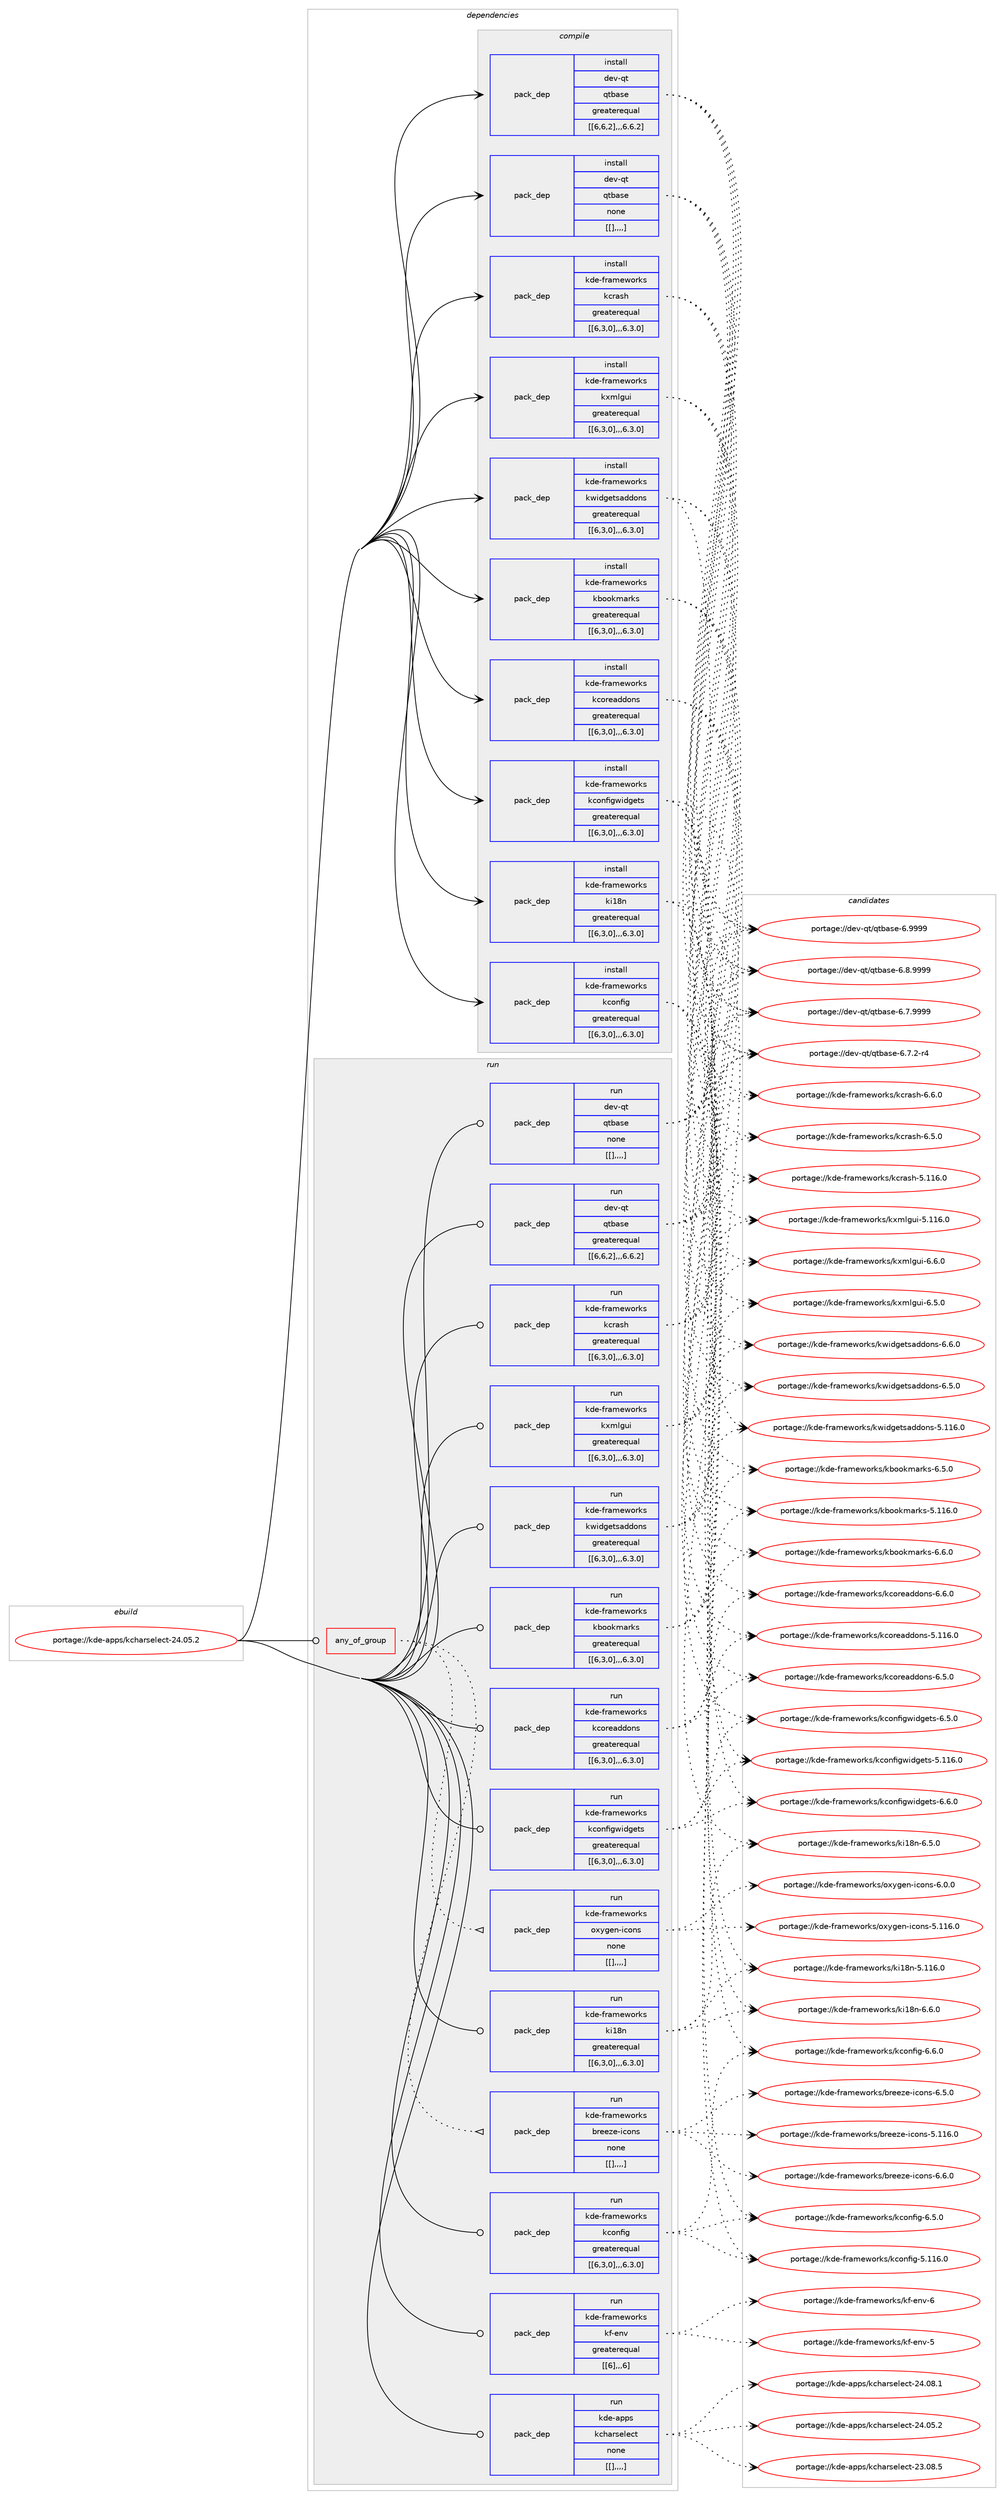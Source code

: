 digraph prolog {

# *************
# Graph options
# *************

newrank=true;
concentrate=true;
compound=true;
graph [rankdir=LR,fontname=Helvetica,fontsize=10,ranksep=1.5];#, ranksep=2.5, nodesep=0.2];
edge  [arrowhead=vee];
node  [fontname=Helvetica,fontsize=10];

# **********
# The ebuild
# **********

subgraph cluster_leftcol {
color=gray;
label=<<i>ebuild</i>>;
id [label="portage://kde-apps/kcharselect-24.05.2", color=red, width=4, href="../kde-apps/kcharselect-24.05.2.svg"];
}

# ****************
# The dependencies
# ****************

subgraph cluster_midcol {
color=gray;
label=<<i>dependencies</i>>;
subgraph cluster_compile {
fillcolor="#eeeeee";
style=filled;
label=<<i>compile</i>>;
subgraph pack186073 {
dependency256812 [label=<<TABLE BORDER="0" CELLBORDER="1" CELLSPACING="0" CELLPADDING="4" WIDTH="220"><TR><TD ROWSPAN="6" CELLPADDING="30">pack_dep</TD></TR><TR><TD WIDTH="110">install</TD></TR><TR><TD>dev-qt</TD></TR><TR><TD>qtbase</TD></TR><TR><TD>greaterequal</TD></TR><TR><TD>[[6,6,2],,,6.6.2]</TD></TR></TABLE>>, shape=none, color=blue];
}
id:e -> dependency256812:w [weight=20,style="solid",arrowhead="vee"];
subgraph pack186074 {
dependency256813 [label=<<TABLE BORDER="0" CELLBORDER="1" CELLSPACING="0" CELLPADDING="4" WIDTH="220"><TR><TD ROWSPAN="6" CELLPADDING="30">pack_dep</TD></TR><TR><TD WIDTH="110">install</TD></TR><TR><TD>dev-qt</TD></TR><TR><TD>qtbase</TD></TR><TR><TD>none</TD></TR><TR><TD>[[],,,,]</TD></TR></TABLE>>, shape=none, color=blue];
}
id:e -> dependency256813:w [weight=20,style="solid",arrowhead="vee"];
subgraph pack186075 {
dependency256814 [label=<<TABLE BORDER="0" CELLBORDER="1" CELLSPACING="0" CELLPADDING="4" WIDTH="220"><TR><TD ROWSPAN="6" CELLPADDING="30">pack_dep</TD></TR><TR><TD WIDTH="110">install</TD></TR><TR><TD>kde-frameworks</TD></TR><TR><TD>kbookmarks</TD></TR><TR><TD>greaterequal</TD></TR><TR><TD>[[6,3,0],,,6.3.0]</TD></TR></TABLE>>, shape=none, color=blue];
}
id:e -> dependency256814:w [weight=20,style="solid",arrowhead="vee"];
subgraph pack186076 {
dependency256815 [label=<<TABLE BORDER="0" CELLBORDER="1" CELLSPACING="0" CELLPADDING="4" WIDTH="220"><TR><TD ROWSPAN="6" CELLPADDING="30">pack_dep</TD></TR><TR><TD WIDTH="110">install</TD></TR><TR><TD>kde-frameworks</TD></TR><TR><TD>kconfig</TD></TR><TR><TD>greaterequal</TD></TR><TR><TD>[[6,3,0],,,6.3.0]</TD></TR></TABLE>>, shape=none, color=blue];
}
id:e -> dependency256815:w [weight=20,style="solid",arrowhead="vee"];
subgraph pack186077 {
dependency256816 [label=<<TABLE BORDER="0" CELLBORDER="1" CELLSPACING="0" CELLPADDING="4" WIDTH="220"><TR><TD ROWSPAN="6" CELLPADDING="30">pack_dep</TD></TR><TR><TD WIDTH="110">install</TD></TR><TR><TD>kde-frameworks</TD></TR><TR><TD>kconfigwidgets</TD></TR><TR><TD>greaterequal</TD></TR><TR><TD>[[6,3,0],,,6.3.0]</TD></TR></TABLE>>, shape=none, color=blue];
}
id:e -> dependency256816:w [weight=20,style="solid",arrowhead="vee"];
subgraph pack186078 {
dependency256817 [label=<<TABLE BORDER="0" CELLBORDER="1" CELLSPACING="0" CELLPADDING="4" WIDTH="220"><TR><TD ROWSPAN="6" CELLPADDING="30">pack_dep</TD></TR><TR><TD WIDTH="110">install</TD></TR><TR><TD>kde-frameworks</TD></TR><TR><TD>kcoreaddons</TD></TR><TR><TD>greaterequal</TD></TR><TR><TD>[[6,3,0],,,6.3.0]</TD></TR></TABLE>>, shape=none, color=blue];
}
id:e -> dependency256817:w [weight=20,style="solid",arrowhead="vee"];
subgraph pack186079 {
dependency256818 [label=<<TABLE BORDER="0" CELLBORDER="1" CELLSPACING="0" CELLPADDING="4" WIDTH="220"><TR><TD ROWSPAN="6" CELLPADDING="30">pack_dep</TD></TR><TR><TD WIDTH="110">install</TD></TR><TR><TD>kde-frameworks</TD></TR><TR><TD>kcrash</TD></TR><TR><TD>greaterequal</TD></TR><TR><TD>[[6,3,0],,,6.3.0]</TD></TR></TABLE>>, shape=none, color=blue];
}
id:e -> dependency256818:w [weight=20,style="solid",arrowhead="vee"];
subgraph pack186080 {
dependency256819 [label=<<TABLE BORDER="0" CELLBORDER="1" CELLSPACING="0" CELLPADDING="4" WIDTH="220"><TR><TD ROWSPAN="6" CELLPADDING="30">pack_dep</TD></TR><TR><TD WIDTH="110">install</TD></TR><TR><TD>kde-frameworks</TD></TR><TR><TD>ki18n</TD></TR><TR><TD>greaterequal</TD></TR><TR><TD>[[6,3,0],,,6.3.0]</TD></TR></TABLE>>, shape=none, color=blue];
}
id:e -> dependency256819:w [weight=20,style="solid",arrowhead="vee"];
subgraph pack186081 {
dependency256820 [label=<<TABLE BORDER="0" CELLBORDER="1" CELLSPACING="0" CELLPADDING="4" WIDTH="220"><TR><TD ROWSPAN="6" CELLPADDING="30">pack_dep</TD></TR><TR><TD WIDTH="110">install</TD></TR><TR><TD>kde-frameworks</TD></TR><TR><TD>kwidgetsaddons</TD></TR><TR><TD>greaterequal</TD></TR><TR><TD>[[6,3,0],,,6.3.0]</TD></TR></TABLE>>, shape=none, color=blue];
}
id:e -> dependency256820:w [weight=20,style="solid",arrowhead="vee"];
subgraph pack186082 {
dependency256821 [label=<<TABLE BORDER="0" CELLBORDER="1" CELLSPACING="0" CELLPADDING="4" WIDTH="220"><TR><TD ROWSPAN="6" CELLPADDING="30">pack_dep</TD></TR><TR><TD WIDTH="110">install</TD></TR><TR><TD>kde-frameworks</TD></TR><TR><TD>kxmlgui</TD></TR><TR><TD>greaterequal</TD></TR><TR><TD>[[6,3,0],,,6.3.0]</TD></TR></TABLE>>, shape=none, color=blue];
}
id:e -> dependency256821:w [weight=20,style="solid",arrowhead="vee"];
}
subgraph cluster_compileandrun {
fillcolor="#eeeeee";
style=filled;
label=<<i>compile and run</i>>;
}
subgraph cluster_run {
fillcolor="#eeeeee";
style=filled;
label=<<i>run</i>>;
subgraph any1585 {
dependency256822 [label=<<TABLE BORDER="0" CELLBORDER="1" CELLSPACING="0" CELLPADDING="4"><TR><TD CELLPADDING="10">any_of_group</TD></TR></TABLE>>, shape=none, color=red];subgraph pack186083 {
dependency256823 [label=<<TABLE BORDER="0" CELLBORDER="1" CELLSPACING="0" CELLPADDING="4" WIDTH="220"><TR><TD ROWSPAN="6" CELLPADDING="30">pack_dep</TD></TR><TR><TD WIDTH="110">run</TD></TR><TR><TD>kde-frameworks</TD></TR><TR><TD>breeze-icons</TD></TR><TR><TD>none</TD></TR><TR><TD>[[],,,,]</TD></TR></TABLE>>, shape=none, color=blue];
}
dependency256822:e -> dependency256823:w [weight=20,style="dotted",arrowhead="oinv"];
subgraph pack186084 {
dependency256824 [label=<<TABLE BORDER="0" CELLBORDER="1" CELLSPACING="0" CELLPADDING="4" WIDTH="220"><TR><TD ROWSPAN="6" CELLPADDING="30">pack_dep</TD></TR><TR><TD WIDTH="110">run</TD></TR><TR><TD>kde-frameworks</TD></TR><TR><TD>oxygen-icons</TD></TR><TR><TD>none</TD></TR><TR><TD>[[],,,,]</TD></TR></TABLE>>, shape=none, color=blue];
}
dependency256822:e -> dependency256824:w [weight=20,style="dotted",arrowhead="oinv"];
}
id:e -> dependency256822:w [weight=20,style="solid",arrowhead="odot"];
subgraph pack186085 {
dependency256825 [label=<<TABLE BORDER="0" CELLBORDER="1" CELLSPACING="0" CELLPADDING="4" WIDTH="220"><TR><TD ROWSPAN="6" CELLPADDING="30">pack_dep</TD></TR><TR><TD WIDTH="110">run</TD></TR><TR><TD>dev-qt</TD></TR><TR><TD>qtbase</TD></TR><TR><TD>greaterequal</TD></TR><TR><TD>[[6,6,2],,,6.6.2]</TD></TR></TABLE>>, shape=none, color=blue];
}
id:e -> dependency256825:w [weight=20,style="solid",arrowhead="odot"];
subgraph pack186086 {
dependency256826 [label=<<TABLE BORDER="0" CELLBORDER="1" CELLSPACING="0" CELLPADDING="4" WIDTH="220"><TR><TD ROWSPAN="6" CELLPADDING="30">pack_dep</TD></TR><TR><TD WIDTH="110">run</TD></TR><TR><TD>dev-qt</TD></TR><TR><TD>qtbase</TD></TR><TR><TD>none</TD></TR><TR><TD>[[],,,,]</TD></TR></TABLE>>, shape=none, color=blue];
}
id:e -> dependency256826:w [weight=20,style="solid",arrowhead="odot"];
subgraph pack186087 {
dependency256827 [label=<<TABLE BORDER="0" CELLBORDER="1" CELLSPACING="0" CELLPADDING="4" WIDTH="220"><TR><TD ROWSPAN="6" CELLPADDING="30">pack_dep</TD></TR><TR><TD WIDTH="110">run</TD></TR><TR><TD>kde-frameworks</TD></TR><TR><TD>kbookmarks</TD></TR><TR><TD>greaterequal</TD></TR><TR><TD>[[6,3,0],,,6.3.0]</TD></TR></TABLE>>, shape=none, color=blue];
}
id:e -> dependency256827:w [weight=20,style="solid",arrowhead="odot"];
subgraph pack186088 {
dependency256828 [label=<<TABLE BORDER="0" CELLBORDER="1" CELLSPACING="0" CELLPADDING="4" WIDTH="220"><TR><TD ROWSPAN="6" CELLPADDING="30">pack_dep</TD></TR><TR><TD WIDTH="110">run</TD></TR><TR><TD>kde-frameworks</TD></TR><TR><TD>kconfig</TD></TR><TR><TD>greaterequal</TD></TR><TR><TD>[[6,3,0],,,6.3.0]</TD></TR></TABLE>>, shape=none, color=blue];
}
id:e -> dependency256828:w [weight=20,style="solid",arrowhead="odot"];
subgraph pack186089 {
dependency256829 [label=<<TABLE BORDER="0" CELLBORDER="1" CELLSPACING="0" CELLPADDING="4" WIDTH="220"><TR><TD ROWSPAN="6" CELLPADDING="30">pack_dep</TD></TR><TR><TD WIDTH="110">run</TD></TR><TR><TD>kde-frameworks</TD></TR><TR><TD>kconfigwidgets</TD></TR><TR><TD>greaterequal</TD></TR><TR><TD>[[6,3,0],,,6.3.0]</TD></TR></TABLE>>, shape=none, color=blue];
}
id:e -> dependency256829:w [weight=20,style="solid",arrowhead="odot"];
subgraph pack186090 {
dependency256830 [label=<<TABLE BORDER="0" CELLBORDER="1" CELLSPACING="0" CELLPADDING="4" WIDTH="220"><TR><TD ROWSPAN="6" CELLPADDING="30">pack_dep</TD></TR><TR><TD WIDTH="110">run</TD></TR><TR><TD>kde-frameworks</TD></TR><TR><TD>kcoreaddons</TD></TR><TR><TD>greaterequal</TD></TR><TR><TD>[[6,3,0],,,6.3.0]</TD></TR></TABLE>>, shape=none, color=blue];
}
id:e -> dependency256830:w [weight=20,style="solid",arrowhead="odot"];
subgraph pack186091 {
dependency256831 [label=<<TABLE BORDER="0" CELLBORDER="1" CELLSPACING="0" CELLPADDING="4" WIDTH="220"><TR><TD ROWSPAN="6" CELLPADDING="30">pack_dep</TD></TR><TR><TD WIDTH="110">run</TD></TR><TR><TD>kde-frameworks</TD></TR><TR><TD>kcrash</TD></TR><TR><TD>greaterequal</TD></TR><TR><TD>[[6,3,0],,,6.3.0]</TD></TR></TABLE>>, shape=none, color=blue];
}
id:e -> dependency256831:w [weight=20,style="solid",arrowhead="odot"];
subgraph pack186092 {
dependency256832 [label=<<TABLE BORDER="0" CELLBORDER="1" CELLSPACING="0" CELLPADDING="4" WIDTH="220"><TR><TD ROWSPAN="6" CELLPADDING="30">pack_dep</TD></TR><TR><TD WIDTH="110">run</TD></TR><TR><TD>kde-frameworks</TD></TR><TR><TD>kf-env</TD></TR><TR><TD>greaterequal</TD></TR><TR><TD>[[6],,,6]</TD></TR></TABLE>>, shape=none, color=blue];
}
id:e -> dependency256832:w [weight=20,style="solid",arrowhead="odot"];
subgraph pack186093 {
dependency256833 [label=<<TABLE BORDER="0" CELLBORDER="1" CELLSPACING="0" CELLPADDING="4" WIDTH="220"><TR><TD ROWSPAN="6" CELLPADDING="30">pack_dep</TD></TR><TR><TD WIDTH="110">run</TD></TR><TR><TD>kde-frameworks</TD></TR><TR><TD>ki18n</TD></TR><TR><TD>greaterequal</TD></TR><TR><TD>[[6,3,0],,,6.3.0]</TD></TR></TABLE>>, shape=none, color=blue];
}
id:e -> dependency256833:w [weight=20,style="solid",arrowhead="odot"];
subgraph pack186094 {
dependency256834 [label=<<TABLE BORDER="0" CELLBORDER="1" CELLSPACING="0" CELLPADDING="4" WIDTH="220"><TR><TD ROWSPAN="6" CELLPADDING="30">pack_dep</TD></TR><TR><TD WIDTH="110">run</TD></TR><TR><TD>kde-frameworks</TD></TR><TR><TD>kwidgetsaddons</TD></TR><TR><TD>greaterequal</TD></TR><TR><TD>[[6,3,0],,,6.3.0]</TD></TR></TABLE>>, shape=none, color=blue];
}
id:e -> dependency256834:w [weight=20,style="solid",arrowhead="odot"];
subgraph pack186095 {
dependency256835 [label=<<TABLE BORDER="0" CELLBORDER="1" CELLSPACING="0" CELLPADDING="4" WIDTH="220"><TR><TD ROWSPAN="6" CELLPADDING="30">pack_dep</TD></TR><TR><TD WIDTH="110">run</TD></TR><TR><TD>kde-frameworks</TD></TR><TR><TD>kxmlgui</TD></TR><TR><TD>greaterequal</TD></TR><TR><TD>[[6,3,0],,,6.3.0]</TD></TR></TABLE>>, shape=none, color=blue];
}
id:e -> dependency256835:w [weight=20,style="solid",arrowhead="odot"];
subgraph pack186096 {
dependency256836 [label=<<TABLE BORDER="0" CELLBORDER="1" CELLSPACING="0" CELLPADDING="4" WIDTH="220"><TR><TD ROWSPAN="6" CELLPADDING="30">pack_dep</TD></TR><TR><TD WIDTH="110">run</TD></TR><TR><TD>kde-apps</TD></TR><TR><TD>kcharselect</TD></TR><TR><TD>none</TD></TR><TR><TD>[[],,,,]</TD></TR></TABLE>>, shape=none, color=blue];
}
id:e -> dependency256836:w [weight=20,style="solid",arrowhead="odot"];
}
}

# **************
# The candidates
# **************

subgraph cluster_choices {
rank=same;
color=gray;
label=<<i>candidates</i>>;

subgraph choice186073 {
color=black;
nodesep=1;
choice1001011184511311647113116989711510145544657575757 [label="portage://dev-qt/qtbase-6.9999", color=red, width=4,href="../dev-qt/qtbase-6.9999.svg"];
choice10010111845113116471131169897115101455446564657575757 [label="portage://dev-qt/qtbase-6.8.9999", color=red, width=4,href="../dev-qt/qtbase-6.8.9999.svg"];
choice10010111845113116471131169897115101455446554657575757 [label="portage://dev-qt/qtbase-6.7.9999", color=red, width=4,href="../dev-qt/qtbase-6.7.9999.svg"];
choice100101118451131164711311698971151014554465546504511452 [label="portage://dev-qt/qtbase-6.7.2-r4", color=red, width=4,href="../dev-qt/qtbase-6.7.2-r4.svg"];
dependency256812:e -> choice1001011184511311647113116989711510145544657575757:w [style=dotted,weight="100"];
dependency256812:e -> choice10010111845113116471131169897115101455446564657575757:w [style=dotted,weight="100"];
dependency256812:e -> choice10010111845113116471131169897115101455446554657575757:w [style=dotted,weight="100"];
dependency256812:e -> choice100101118451131164711311698971151014554465546504511452:w [style=dotted,weight="100"];
}
subgraph choice186074 {
color=black;
nodesep=1;
choice1001011184511311647113116989711510145544657575757 [label="portage://dev-qt/qtbase-6.9999", color=red, width=4,href="../dev-qt/qtbase-6.9999.svg"];
choice10010111845113116471131169897115101455446564657575757 [label="portage://dev-qt/qtbase-6.8.9999", color=red, width=4,href="../dev-qt/qtbase-6.8.9999.svg"];
choice10010111845113116471131169897115101455446554657575757 [label="portage://dev-qt/qtbase-6.7.9999", color=red, width=4,href="../dev-qt/qtbase-6.7.9999.svg"];
choice100101118451131164711311698971151014554465546504511452 [label="portage://dev-qt/qtbase-6.7.2-r4", color=red, width=4,href="../dev-qt/qtbase-6.7.2-r4.svg"];
dependency256813:e -> choice1001011184511311647113116989711510145544657575757:w [style=dotted,weight="100"];
dependency256813:e -> choice10010111845113116471131169897115101455446564657575757:w [style=dotted,weight="100"];
dependency256813:e -> choice10010111845113116471131169897115101455446554657575757:w [style=dotted,weight="100"];
dependency256813:e -> choice100101118451131164711311698971151014554465546504511452:w [style=dotted,weight="100"];
}
subgraph choice186075 {
color=black;
nodesep=1;
choice1071001014510211497109101119111114107115471079811111110710997114107115455446544648 [label="portage://kde-frameworks/kbookmarks-6.6.0", color=red, width=4,href="../kde-frameworks/kbookmarks-6.6.0.svg"];
choice1071001014510211497109101119111114107115471079811111110710997114107115455446534648 [label="portage://kde-frameworks/kbookmarks-6.5.0", color=red, width=4,href="../kde-frameworks/kbookmarks-6.5.0.svg"];
choice10710010145102114971091011191111141071154710798111111107109971141071154553464949544648 [label="portage://kde-frameworks/kbookmarks-5.116.0", color=red, width=4,href="../kde-frameworks/kbookmarks-5.116.0.svg"];
dependency256814:e -> choice1071001014510211497109101119111114107115471079811111110710997114107115455446544648:w [style=dotted,weight="100"];
dependency256814:e -> choice1071001014510211497109101119111114107115471079811111110710997114107115455446534648:w [style=dotted,weight="100"];
dependency256814:e -> choice10710010145102114971091011191111141071154710798111111107109971141071154553464949544648:w [style=dotted,weight="100"];
}
subgraph choice186076 {
color=black;
nodesep=1;
choice10710010145102114971091011191111141071154710799111110102105103455446544648 [label="portage://kde-frameworks/kconfig-6.6.0", color=red, width=4,href="../kde-frameworks/kconfig-6.6.0.svg"];
choice10710010145102114971091011191111141071154710799111110102105103455446534648 [label="portage://kde-frameworks/kconfig-6.5.0", color=red, width=4,href="../kde-frameworks/kconfig-6.5.0.svg"];
choice107100101451021149710910111911111410711547107991111101021051034553464949544648 [label="portage://kde-frameworks/kconfig-5.116.0", color=red, width=4,href="../kde-frameworks/kconfig-5.116.0.svg"];
dependency256815:e -> choice10710010145102114971091011191111141071154710799111110102105103455446544648:w [style=dotted,weight="100"];
dependency256815:e -> choice10710010145102114971091011191111141071154710799111110102105103455446534648:w [style=dotted,weight="100"];
dependency256815:e -> choice107100101451021149710910111911111410711547107991111101021051034553464949544648:w [style=dotted,weight="100"];
}
subgraph choice186077 {
color=black;
nodesep=1;
choice10710010145102114971091011191111141071154710799111110102105103119105100103101116115455446544648 [label="portage://kde-frameworks/kconfigwidgets-6.6.0", color=red, width=4,href="../kde-frameworks/kconfigwidgets-6.6.0.svg"];
choice10710010145102114971091011191111141071154710799111110102105103119105100103101116115455446534648 [label="portage://kde-frameworks/kconfigwidgets-6.5.0", color=red, width=4,href="../kde-frameworks/kconfigwidgets-6.5.0.svg"];
choice107100101451021149710910111911111410711547107991111101021051031191051001031011161154553464949544648 [label="portage://kde-frameworks/kconfigwidgets-5.116.0", color=red, width=4,href="../kde-frameworks/kconfigwidgets-5.116.0.svg"];
dependency256816:e -> choice10710010145102114971091011191111141071154710799111110102105103119105100103101116115455446544648:w [style=dotted,weight="100"];
dependency256816:e -> choice10710010145102114971091011191111141071154710799111110102105103119105100103101116115455446534648:w [style=dotted,weight="100"];
dependency256816:e -> choice107100101451021149710910111911111410711547107991111101021051031191051001031011161154553464949544648:w [style=dotted,weight="100"];
}
subgraph choice186078 {
color=black;
nodesep=1;
choice1071001014510211497109101119111114107115471079911111410197100100111110115455446544648 [label="portage://kde-frameworks/kcoreaddons-6.6.0", color=red, width=4,href="../kde-frameworks/kcoreaddons-6.6.0.svg"];
choice1071001014510211497109101119111114107115471079911111410197100100111110115455446534648 [label="portage://kde-frameworks/kcoreaddons-6.5.0", color=red, width=4,href="../kde-frameworks/kcoreaddons-6.5.0.svg"];
choice10710010145102114971091011191111141071154710799111114101971001001111101154553464949544648 [label="portage://kde-frameworks/kcoreaddons-5.116.0", color=red, width=4,href="../kde-frameworks/kcoreaddons-5.116.0.svg"];
dependency256817:e -> choice1071001014510211497109101119111114107115471079911111410197100100111110115455446544648:w [style=dotted,weight="100"];
dependency256817:e -> choice1071001014510211497109101119111114107115471079911111410197100100111110115455446534648:w [style=dotted,weight="100"];
dependency256817:e -> choice10710010145102114971091011191111141071154710799111114101971001001111101154553464949544648:w [style=dotted,weight="100"];
}
subgraph choice186079 {
color=black;
nodesep=1;
choice1071001014510211497109101119111114107115471079911497115104455446544648 [label="portage://kde-frameworks/kcrash-6.6.0", color=red, width=4,href="../kde-frameworks/kcrash-6.6.0.svg"];
choice1071001014510211497109101119111114107115471079911497115104455446534648 [label="portage://kde-frameworks/kcrash-6.5.0", color=red, width=4,href="../kde-frameworks/kcrash-6.5.0.svg"];
choice10710010145102114971091011191111141071154710799114971151044553464949544648 [label="portage://kde-frameworks/kcrash-5.116.0", color=red, width=4,href="../kde-frameworks/kcrash-5.116.0.svg"];
dependency256818:e -> choice1071001014510211497109101119111114107115471079911497115104455446544648:w [style=dotted,weight="100"];
dependency256818:e -> choice1071001014510211497109101119111114107115471079911497115104455446534648:w [style=dotted,weight="100"];
dependency256818:e -> choice10710010145102114971091011191111141071154710799114971151044553464949544648:w [style=dotted,weight="100"];
}
subgraph choice186080 {
color=black;
nodesep=1;
choice1071001014510211497109101119111114107115471071054956110455446544648 [label="portage://kde-frameworks/ki18n-6.6.0", color=red, width=4,href="../kde-frameworks/ki18n-6.6.0.svg"];
choice1071001014510211497109101119111114107115471071054956110455446534648 [label="portage://kde-frameworks/ki18n-6.5.0", color=red, width=4,href="../kde-frameworks/ki18n-6.5.0.svg"];
choice10710010145102114971091011191111141071154710710549561104553464949544648 [label="portage://kde-frameworks/ki18n-5.116.0", color=red, width=4,href="../kde-frameworks/ki18n-5.116.0.svg"];
dependency256819:e -> choice1071001014510211497109101119111114107115471071054956110455446544648:w [style=dotted,weight="100"];
dependency256819:e -> choice1071001014510211497109101119111114107115471071054956110455446534648:w [style=dotted,weight="100"];
dependency256819:e -> choice10710010145102114971091011191111141071154710710549561104553464949544648:w [style=dotted,weight="100"];
}
subgraph choice186081 {
color=black;
nodesep=1;
choice10710010145102114971091011191111141071154710711910510010310111611597100100111110115455446544648 [label="portage://kde-frameworks/kwidgetsaddons-6.6.0", color=red, width=4,href="../kde-frameworks/kwidgetsaddons-6.6.0.svg"];
choice10710010145102114971091011191111141071154710711910510010310111611597100100111110115455446534648 [label="portage://kde-frameworks/kwidgetsaddons-6.5.0", color=red, width=4,href="../kde-frameworks/kwidgetsaddons-6.5.0.svg"];
choice107100101451021149710910111911111410711547107119105100103101116115971001001111101154553464949544648 [label="portage://kde-frameworks/kwidgetsaddons-5.116.0", color=red, width=4,href="../kde-frameworks/kwidgetsaddons-5.116.0.svg"];
dependency256820:e -> choice10710010145102114971091011191111141071154710711910510010310111611597100100111110115455446544648:w [style=dotted,weight="100"];
dependency256820:e -> choice10710010145102114971091011191111141071154710711910510010310111611597100100111110115455446534648:w [style=dotted,weight="100"];
dependency256820:e -> choice107100101451021149710910111911111410711547107119105100103101116115971001001111101154553464949544648:w [style=dotted,weight="100"];
}
subgraph choice186082 {
color=black;
nodesep=1;
choice107100101451021149710910111911111410711547107120109108103117105455446544648 [label="portage://kde-frameworks/kxmlgui-6.6.0", color=red, width=4,href="../kde-frameworks/kxmlgui-6.6.0.svg"];
choice107100101451021149710910111911111410711547107120109108103117105455446534648 [label="portage://kde-frameworks/kxmlgui-6.5.0", color=red, width=4,href="../kde-frameworks/kxmlgui-6.5.0.svg"];
choice1071001014510211497109101119111114107115471071201091081031171054553464949544648 [label="portage://kde-frameworks/kxmlgui-5.116.0", color=red, width=4,href="../kde-frameworks/kxmlgui-5.116.0.svg"];
dependency256821:e -> choice107100101451021149710910111911111410711547107120109108103117105455446544648:w [style=dotted,weight="100"];
dependency256821:e -> choice107100101451021149710910111911111410711547107120109108103117105455446534648:w [style=dotted,weight="100"];
dependency256821:e -> choice1071001014510211497109101119111114107115471071201091081031171054553464949544648:w [style=dotted,weight="100"];
}
subgraph choice186083 {
color=black;
nodesep=1;
choice107100101451021149710910111911111410711547981141011011221014510599111110115455446544648 [label="portage://kde-frameworks/breeze-icons-6.6.0", color=red, width=4,href="../kde-frameworks/breeze-icons-6.6.0.svg"];
choice107100101451021149710910111911111410711547981141011011221014510599111110115455446534648 [label="portage://kde-frameworks/breeze-icons-6.5.0", color=red, width=4,href="../kde-frameworks/breeze-icons-6.5.0.svg"];
choice1071001014510211497109101119111114107115479811410110112210145105991111101154553464949544648 [label="portage://kde-frameworks/breeze-icons-5.116.0", color=red, width=4,href="../kde-frameworks/breeze-icons-5.116.0.svg"];
dependency256823:e -> choice107100101451021149710910111911111410711547981141011011221014510599111110115455446544648:w [style=dotted,weight="100"];
dependency256823:e -> choice107100101451021149710910111911111410711547981141011011221014510599111110115455446534648:w [style=dotted,weight="100"];
dependency256823:e -> choice1071001014510211497109101119111114107115479811410110112210145105991111101154553464949544648:w [style=dotted,weight="100"];
}
subgraph choice186084 {
color=black;
nodesep=1;
choice1071001014510211497109101119111114107115471111201211031011104510599111110115455446484648 [label="portage://kde-frameworks/oxygen-icons-6.0.0", color=red, width=4,href="../kde-frameworks/oxygen-icons-6.0.0.svg"];
choice10710010145102114971091011191111141071154711112012110310111045105991111101154553464949544648 [label="portage://kde-frameworks/oxygen-icons-5.116.0", color=red, width=4,href="../kde-frameworks/oxygen-icons-5.116.0.svg"];
dependency256824:e -> choice1071001014510211497109101119111114107115471111201211031011104510599111110115455446484648:w [style=dotted,weight="100"];
dependency256824:e -> choice10710010145102114971091011191111141071154711112012110310111045105991111101154553464949544648:w [style=dotted,weight="100"];
}
subgraph choice186085 {
color=black;
nodesep=1;
choice1001011184511311647113116989711510145544657575757 [label="portage://dev-qt/qtbase-6.9999", color=red, width=4,href="../dev-qt/qtbase-6.9999.svg"];
choice10010111845113116471131169897115101455446564657575757 [label="portage://dev-qt/qtbase-6.8.9999", color=red, width=4,href="../dev-qt/qtbase-6.8.9999.svg"];
choice10010111845113116471131169897115101455446554657575757 [label="portage://dev-qt/qtbase-6.7.9999", color=red, width=4,href="../dev-qt/qtbase-6.7.9999.svg"];
choice100101118451131164711311698971151014554465546504511452 [label="portage://dev-qt/qtbase-6.7.2-r4", color=red, width=4,href="../dev-qt/qtbase-6.7.2-r4.svg"];
dependency256825:e -> choice1001011184511311647113116989711510145544657575757:w [style=dotted,weight="100"];
dependency256825:e -> choice10010111845113116471131169897115101455446564657575757:w [style=dotted,weight="100"];
dependency256825:e -> choice10010111845113116471131169897115101455446554657575757:w [style=dotted,weight="100"];
dependency256825:e -> choice100101118451131164711311698971151014554465546504511452:w [style=dotted,weight="100"];
}
subgraph choice186086 {
color=black;
nodesep=1;
choice1001011184511311647113116989711510145544657575757 [label="portage://dev-qt/qtbase-6.9999", color=red, width=4,href="../dev-qt/qtbase-6.9999.svg"];
choice10010111845113116471131169897115101455446564657575757 [label="portage://dev-qt/qtbase-6.8.9999", color=red, width=4,href="../dev-qt/qtbase-6.8.9999.svg"];
choice10010111845113116471131169897115101455446554657575757 [label="portage://dev-qt/qtbase-6.7.9999", color=red, width=4,href="../dev-qt/qtbase-6.7.9999.svg"];
choice100101118451131164711311698971151014554465546504511452 [label="portage://dev-qt/qtbase-6.7.2-r4", color=red, width=4,href="../dev-qt/qtbase-6.7.2-r4.svg"];
dependency256826:e -> choice1001011184511311647113116989711510145544657575757:w [style=dotted,weight="100"];
dependency256826:e -> choice10010111845113116471131169897115101455446564657575757:w [style=dotted,weight="100"];
dependency256826:e -> choice10010111845113116471131169897115101455446554657575757:w [style=dotted,weight="100"];
dependency256826:e -> choice100101118451131164711311698971151014554465546504511452:w [style=dotted,weight="100"];
}
subgraph choice186087 {
color=black;
nodesep=1;
choice1071001014510211497109101119111114107115471079811111110710997114107115455446544648 [label="portage://kde-frameworks/kbookmarks-6.6.0", color=red, width=4,href="../kde-frameworks/kbookmarks-6.6.0.svg"];
choice1071001014510211497109101119111114107115471079811111110710997114107115455446534648 [label="portage://kde-frameworks/kbookmarks-6.5.0", color=red, width=4,href="../kde-frameworks/kbookmarks-6.5.0.svg"];
choice10710010145102114971091011191111141071154710798111111107109971141071154553464949544648 [label="portage://kde-frameworks/kbookmarks-5.116.0", color=red, width=4,href="../kde-frameworks/kbookmarks-5.116.0.svg"];
dependency256827:e -> choice1071001014510211497109101119111114107115471079811111110710997114107115455446544648:w [style=dotted,weight="100"];
dependency256827:e -> choice1071001014510211497109101119111114107115471079811111110710997114107115455446534648:w [style=dotted,weight="100"];
dependency256827:e -> choice10710010145102114971091011191111141071154710798111111107109971141071154553464949544648:w [style=dotted,weight="100"];
}
subgraph choice186088 {
color=black;
nodesep=1;
choice10710010145102114971091011191111141071154710799111110102105103455446544648 [label="portage://kde-frameworks/kconfig-6.6.0", color=red, width=4,href="../kde-frameworks/kconfig-6.6.0.svg"];
choice10710010145102114971091011191111141071154710799111110102105103455446534648 [label="portage://kde-frameworks/kconfig-6.5.0", color=red, width=4,href="../kde-frameworks/kconfig-6.5.0.svg"];
choice107100101451021149710910111911111410711547107991111101021051034553464949544648 [label="portage://kde-frameworks/kconfig-5.116.0", color=red, width=4,href="../kde-frameworks/kconfig-5.116.0.svg"];
dependency256828:e -> choice10710010145102114971091011191111141071154710799111110102105103455446544648:w [style=dotted,weight="100"];
dependency256828:e -> choice10710010145102114971091011191111141071154710799111110102105103455446534648:w [style=dotted,weight="100"];
dependency256828:e -> choice107100101451021149710910111911111410711547107991111101021051034553464949544648:w [style=dotted,weight="100"];
}
subgraph choice186089 {
color=black;
nodesep=1;
choice10710010145102114971091011191111141071154710799111110102105103119105100103101116115455446544648 [label="portage://kde-frameworks/kconfigwidgets-6.6.0", color=red, width=4,href="../kde-frameworks/kconfigwidgets-6.6.0.svg"];
choice10710010145102114971091011191111141071154710799111110102105103119105100103101116115455446534648 [label="portage://kde-frameworks/kconfigwidgets-6.5.0", color=red, width=4,href="../kde-frameworks/kconfigwidgets-6.5.0.svg"];
choice107100101451021149710910111911111410711547107991111101021051031191051001031011161154553464949544648 [label="portage://kde-frameworks/kconfigwidgets-5.116.0", color=red, width=4,href="../kde-frameworks/kconfigwidgets-5.116.0.svg"];
dependency256829:e -> choice10710010145102114971091011191111141071154710799111110102105103119105100103101116115455446544648:w [style=dotted,weight="100"];
dependency256829:e -> choice10710010145102114971091011191111141071154710799111110102105103119105100103101116115455446534648:w [style=dotted,weight="100"];
dependency256829:e -> choice107100101451021149710910111911111410711547107991111101021051031191051001031011161154553464949544648:w [style=dotted,weight="100"];
}
subgraph choice186090 {
color=black;
nodesep=1;
choice1071001014510211497109101119111114107115471079911111410197100100111110115455446544648 [label="portage://kde-frameworks/kcoreaddons-6.6.0", color=red, width=4,href="../kde-frameworks/kcoreaddons-6.6.0.svg"];
choice1071001014510211497109101119111114107115471079911111410197100100111110115455446534648 [label="portage://kde-frameworks/kcoreaddons-6.5.0", color=red, width=4,href="../kde-frameworks/kcoreaddons-6.5.0.svg"];
choice10710010145102114971091011191111141071154710799111114101971001001111101154553464949544648 [label="portage://kde-frameworks/kcoreaddons-5.116.0", color=red, width=4,href="../kde-frameworks/kcoreaddons-5.116.0.svg"];
dependency256830:e -> choice1071001014510211497109101119111114107115471079911111410197100100111110115455446544648:w [style=dotted,weight="100"];
dependency256830:e -> choice1071001014510211497109101119111114107115471079911111410197100100111110115455446534648:w [style=dotted,weight="100"];
dependency256830:e -> choice10710010145102114971091011191111141071154710799111114101971001001111101154553464949544648:w [style=dotted,weight="100"];
}
subgraph choice186091 {
color=black;
nodesep=1;
choice1071001014510211497109101119111114107115471079911497115104455446544648 [label="portage://kde-frameworks/kcrash-6.6.0", color=red, width=4,href="../kde-frameworks/kcrash-6.6.0.svg"];
choice1071001014510211497109101119111114107115471079911497115104455446534648 [label="portage://kde-frameworks/kcrash-6.5.0", color=red, width=4,href="../kde-frameworks/kcrash-6.5.0.svg"];
choice10710010145102114971091011191111141071154710799114971151044553464949544648 [label="portage://kde-frameworks/kcrash-5.116.0", color=red, width=4,href="../kde-frameworks/kcrash-5.116.0.svg"];
dependency256831:e -> choice1071001014510211497109101119111114107115471079911497115104455446544648:w [style=dotted,weight="100"];
dependency256831:e -> choice1071001014510211497109101119111114107115471079911497115104455446534648:w [style=dotted,weight="100"];
dependency256831:e -> choice10710010145102114971091011191111141071154710799114971151044553464949544648:w [style=dotted,weight="100"];
}
subgraph choice186092 {
color=black;
nodesep=1;
choice107100101451021149710910111911111410711547107102451011101184554 [label="portage://kde-frameworks/kf-env-6", color=red, width=4,href="../kde-frameworks/kf-env-6.svg"];
choice107100101451021149710910111911111410711547107102451011101184553 [label="portage://kde-frameworks/kf-env-5", color=red, width=4,href="../kde-frameworks/kf-env-5.svg"];
dependency256832:e -> choice107100101451021149710910111911111410711547107102451011101184554:w [style=dotted,weight="100"];
dependency256832:e -> choice107100101451021149710910111911111410711547107102451011101184553:w [style=dotted,weight="100"];
}
subgraph choice186093 {
color=black;
nodesep=1;
choice1071001014510211497109101119111114107115471071054956110455446544648 [label="portage://kde-frameworks/ki18n-6.6.0", color=red, width=4,href="../kde-frameworks/ki18n-6.6.0.svg"];
choice1071001014510211497109101119111114107115471071054956110455446534648 [label="portage://kde-frameworks/ki18n-6.5.0", color=red, width=4,href="../kde-frameworks/ki18n-6.5.0.svg"];
choice10710010145102114971091011191111141071154710710549561104553464949544648 [label="portage://kde-frameworks/ki18n-5.116.0", color=red, width=4,href="../kde-frameworks/ki18n-5.116.0.svg"];
dependency256833:e -> choice1071001014510211497109101119111114107115471071054956110455446544648:w [style=dotted,weight="100"];
dependency256833:e -> choice1071001014510211497109101119111114107115471071054956110455446534648:w [style=dotted,weight="100"];
dependency256833:e -> choice10710010145102114971091011191111141071154710710549561104553464949544648:w [style=dotted,weight="100"];
}
subgraph choice186094 {
color=black;
nodesep=1;
choice10710010145102114971091011191111141071154710711910510010310111611597100100111110115455446544648 [label="portage://kde-frameworks/kwidgetsaddons-6.6.0", color=red, width=4,href="../kde-frameworks/kwidgetsaddons-6.6.0.svg"];
choice10710010145102114971091011191111141071154710711910510010310111611597100100111110115455446534648 [label="portage://kde-frameworks/kwidgetsaddons-6.5.0", color=red, width=4,href="../kde-frameworks/kwidgetsaddons-6.5.0.svg"];
choice107100101451021149710910111911111410711547107119105100103101116115971001001111101154553464949544648 [label="portage://kde-frameworks/kwidgetsaddons-5.116.0", color=red, width=4,href="../kde-frameworks/kwidgetsaddons-5.116.0.svg"];
dependency256834:e -> choice10710010145102114971091011191111141071154710711910510010310111611597100100111110115455446544648:w [style=dotted,weight="100"];
dependency256834:e -> choice10710010145102114971091011191111141071154710711910510010310111611597100100111110115455446534648:w [style=dotted,weight="100"];
dependency256834:e -> choice107100101451021149710910111911111410711547107119105100103101116115971001001111101154553464949544648:w [style=dotted,weight="100"];
}
subgraph choice186095 {
color=black;
nodesep=1;
choice107100101451021149710910111911111410711547107120109108103117105455446544648 [label="portage://kde-frameworks/kxmlgui-6.6.0", color=red, width=4,href="../kde-frameworks/kxmlgui-6.6.0.svg"];
choice107100101451021149710910111911111410711547107120109108103117105455446534648 [label="portage://kde-frameworks/kxmlgui-6.5.0", color=red, width=4,href="../kde-frameworks/kxmlgui-6.5.0.svg"];
choice1071001014510211497109101119111114107115471071201091081031171054553464949544648 [label="portage://kde-frameworks/kxmlgui-5.116.0", color=red, width=4,href="../kde-frameworks/kxmlgui-5.116.0.svg"];
dependency256835:e -> choice107100101451021149710910111911111410711547107120109108103117105455446544648:w [style=dotted,weight="100"];
dependency256835:e -> choice107100101451021149710910111911111410711547107120109108103117105455446534648:w [style=dotted,weight="100"];
dependency256835:e -> choice1071001014510211497109101119111114107115471071201091081031171054553464949544648:w [style=dotted,weight="100"];
}
subgraph choice186096 {
color=black;
nodesep=1;
choice1071001014597112112115471079910497114115101108101991164550524648564649 [label="portage://kde-apps/kcharselect-24.08.1", color=red, width=4,href="../kde-apps/kcharselect-24.08.1.svg"];
choice1071001014597112112115471079910497114115101108101991164550524648534650 [label="portage://kde-apps/kcharselect-24.05.2", color=red, width=4,href="../kde-apps/kcharselect-24.05.2.svg"];
choice1071001014597112112115471079910497114115101108101991164550514648564653 [label="portage://kde-apps/kcharselect-23.08.5", color=red, width=4,href="../kde-apps/kcharselect-23.08.5.svg"];
dependency256836:e -> choice1071001014597112112115471079910497114115101108101991164550524648564649:w [style=dotted,weight="100"];
dependency256836:e -> choice1071001014597112112115471079910497114115101108101991164550524648534650:w [style=dotted,weight="100"];
dependency256836:e -> choice1071001014597112112115471079910497114115101108101991164550514648564653:w [style=dotted,weight="100"];
}
}

}

